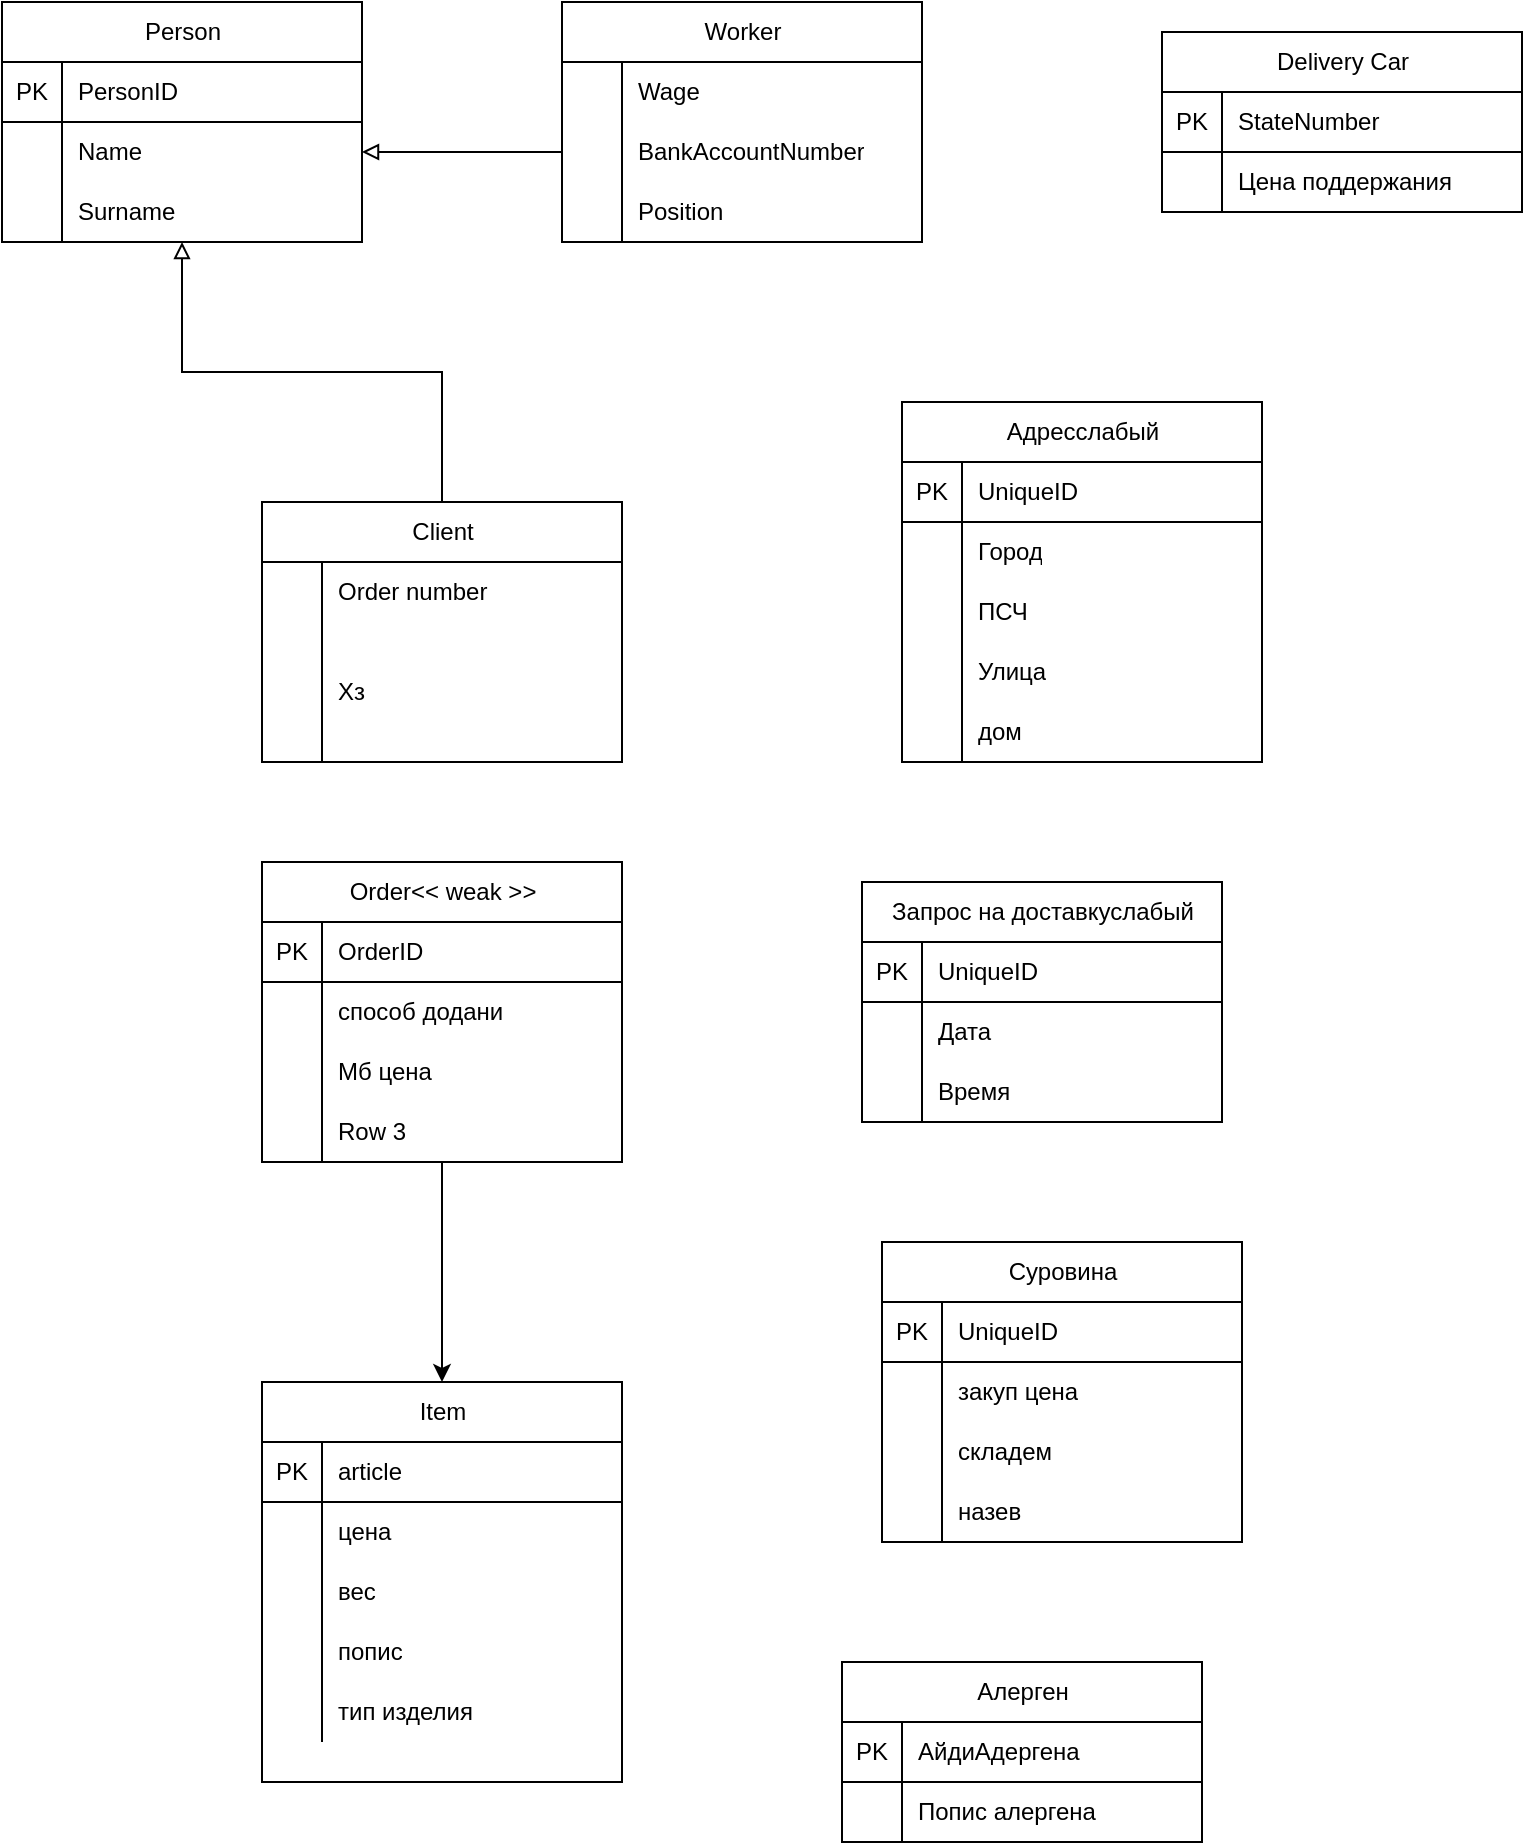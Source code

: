 <mxfile version="23.1.2" type="github">
  <diagram id="R2lEEEUBdFMjLlhIrx00" name="Page-1">
    <mxGraphModel dx="734" dy="492" grid="1" gridSize="10" guides="1" tooltips="1" connect="1" arrows="1" fold="1" page="1" pageScale="1" pageWidth="850" pageHeight="1100" math="0" shadow="0" extFonts="Permanent Marker^https://fonts.googleapis.com/css?family=Permanent+Marker">
      <root>
        <mxCell id="0" />
        <mxCell id="1" parent="0" />
        <mxCell id="u9nLGYw4ALu_gno1ljMI-2" value="" style="edgeStyle=orthogonalEdgeStyle;rounded=0;orthogonalLoop=1;jettySize=auto;html=1;entryX=0.5;entryY=0;entryDx=0;entryDy=0;startArrow=block;startFill=0;endArrow=none;endFill=0;" edge="1" parent="1" source="Jv_r5FTLM4mM6bxjXtqJ-1" target="Jv_r5FTLM4mM6bxjXtqJ-46">
          <mxGeometry relative="1" as="geometry">
            <mxPoint x="110" y="370" as="targetPoint" />
          </mxGeometry>
        </mxCell>
        <mxCell id="Jv_r5FTLM4mM6bxjXtqJ-1" value="Person" style="shape=table;startSize=30;container=1;collapsible=1;childLayout=tableLayout;fixedRows=1;rowLines=0;align=center;resizeLast=1;html=1;" parent="1" vertex="1">
          <mxGeometry x="80" y="150" width="180" height="120" as="geometry">
            <mxRectangle x="80" y="150" width="80" height="30" as="alternateBounds" />
          </mxGeometry>
        </mxCell>
        <mxCell id="Jv_r5FTLM4mM6bxjXtqJ-2" value="" style="shape=tableRow;horizontal=0;startSize=0;swimlaneHead=0;swimlaneBody=0;fillColor=none;collapsible=0;dropTarget=0;points=[[0,0.5],[1,0.5]];portConstraint=eastwest;top=0;left=0;right=0;bottom=1;" parent="Jv_r5FTLM4mM6bxjXtqJ-1" vertex="1">
          <mxGeometry y="30" width="180" height="30" as="geometry" />
        </mxCell>
        <mxCell id="Jv_r5FTLM4mM6bxjXtqJ-3" value="PK" style="shape=partialRectangle;connectable=0;fillColor=none;top=0;left=0;bottom=0;right=0;overflow=hidden;whiteSpace=wrap;html=1;" parent="Jv_r5FTLM4mM6bxjXtqJ-2" vertex="1">
          <mxGeometry width="30" height="30" as="geometry">
            <mxRectangle width="30" height="30" as="alternateBounds" />
          </mxGeometry>
        </mxCell>
        <mxCell id="Jv_r5FTLM4mM6bxjXtqJ-4" value="PersonID" style="shape=partialRectangle;connectable=0;fillColor=none;top=0;left=0;bottom=0;right=0;align=left;spacingLeft=6;overflow=hidden;whiteSpace=wrap;html=1;" parent="Jv_r5FTLM4mM6bxjXtqJ-2" vertex="1">
          <mxGeometry x="30" width="150" height="30" as="geometry">
            <mxRectangle width="150" height="30" as="alternateBounds" />
          </mxGeometry>
        </mxCell>
        <mxCell id="Jv_r5FTLM4mM6bxjXtqJ-5" value="" style="shape=tableRow;horizontal=0;startSize=0;swimlaneHead=0;swimlaneBody=0;fillColor=none;collapsible=0;dropTarget=0;points=[[0,0.5],[1,0.5]];portConstraint=eastwest;top=0;left=0;right=0;bottom=0;" parent="Jv_r5FTLM4mM6bxjXtqJ-1" vertex="1">
          <mxGeometry y="60" width="180" height="30" as="geometry" />
        </mxCell>
        <mxCell id="Jv_r5FTLM4mM6bxjXtqJ-6" value="" style="shape=partialRectangle;connectable=0;fillColor=none;top=0;left=0;bottom=0;right=0;editable=1;overflow=hidden;whiteSpace=wrap;html=1;" parent="Jv_r5FTLM4mM6bxjXtqJ-5" vertex="1">
          <mxGeometry width="30" height="30" as="geometry">
            <mxRectangle width="30" height="30" as="alternateBounds" />
          </mxGeometry>
        </mxCell>
        <mxCell id="Jv_r5FTLM4mM6bxjXtqJ-7" value="Name" style="shape=partialRectangle;connectable=0;fillColor=none;top=0;left=0;bottom=0;right=0;align=left;spacingLeft=6;overflow=hidden;whiteSpace=wrap;html=1;" parent="Jv_r5FTLM4mM6bxjXtqJ-5" vertex="1">
          <mxGeometry x="30" width="150" height="30" as="geometry">
            <mxRectangle width="150" height="30" as="alternateBounds" />
          </mxGeometry>
        </mxCell>
        <mxCell id="Jv_r5FTLM4mM6bxjXtqJ-8" value="" style="shape=tableRow;horizontal=0;startSize=0;swimlaneHead=0;swimlaneBody=0;fillColor=none;collapsible=0;dropTarget=0;points=[[0,0.5],[1,0.5]];portConstraint=eastwest;top=0;left=0;right=0;bottom=0;" parent="Jv_r5FTLM4mM6bxjXtqJ-1" vertex="1">
          <mxGeometry y="90" width="180" height="30" as="geometry" />
        </mxCell>
        <mxCell id="Jv_r5FTLM4mM6bxjXtqJ-9" value="" style="shape=partialRectangle;connectable=0;fillColor=none;top=0;left=0;bottom=0;right=0;editable=1;overflow=hidden;whiteSpace=wrap;html=1;" parent="Jv_r5FTLM4mM6bxjXtqJ-8" vertex="1">
          <mxGeometry width="30" height="30" as="geometry">
            <mxRectangle width="30" height="30" as="alternateBounds" />
          </mxGeometry>
        </mxCell>
        <mxCell id="Jv_r5FTLM4mM6bxjXtqJ-10" value="Surname" style="shape=partialRectangle;connectable=0;fillColor=none;top=0;left=0;bottom=0;right=0;align=left;spacingLeft=6;overflow=hidden;whiteSpace=wrap;html=1;" parent="Jv_r5FTLM4mM6bxjXtqJ-8" vertex="1">
          <mxGeometry x="30" width="150" height="30" as="geometry">
            <mxRectangle width="150" height="30" as="alternateBounds" />
          </mxGeometry>
        </mxCell>
        <mxCell id="Jv_r5FTLM4mM6bxjXtqJ-46" value="Client" style="shape=table;startSize=30;container=1;collapsible=1;childLayout=tableLayout;fixedRows=1;rowLines=0;align=center;resizeLast=1;html=1;" parent="1" vertex="1">
          <mxGeometry x="210" y="400" width="180" height="130" as="geometry" />
        </mxCell>
        <mxCell id="Jv_r5FTLM4mM6bxjXtqJ-47" value="" style="shape=tableRow;horizontal=0;startSize=0;swimlaneHead=0;swimlaneBody=0;fillColor=none;collapsible=0;dropTarget=0;points=[[0,0.5],[1,0.5]];portConstraint=eastwest;top=0;left=0;right=0;bottom=0;" parent="Jv_r5FTLM4mM6bxjXtqJ-46" vertex="1">
          <mxGeometry y="30" width="180" height="30" as="geometry" />
        </mxCell>
        <mxCell id="Jv_r5FTLM4mM6bxjXtqJ-48" value="" style="shape=partialRectangle;connectable=0;fillColor=none;top=0;left=0;bottom=0;right=0;editable=1;overflow=hidden;whiteSpace=wrap;html=1;" parent="Jv_r5FTLM4mM6bxjXtqJ-47" vertex="1">
          <mxGeometry width="30" height="30" as="geometry">
            <mxRectangle width="30" height="30" as="alternateBounds" />
          </mxGeometry>
        </mxCell>
        <mxCell id="Jv_r5FTLM4mM6bxjXtqJ-49" value="Order number" style="shape=partialRectangle;connectable=0;fillColor=none;top=0;left=0;bottom=0;right=0;align=left;spacingLeft=6;overflow=hidden;whiteSpace=wrap;html=1;" parent="Jv_r5FTLM4mM6bxjXtqJ-47" vertex="1">
          <mxGeometry x="30" width="150" height="30" as="geometry">
            <mxRectangle width="150" height="30" as="alternateBounds" />
          </mxGeometry>
        </mxCell>
        <mxCell id="Jv_r5FTLM4mM6bxjXtqJ-50" value="" style="shape=tableRow;horizontal=0;startSize=0;swimlaneHead=0;swimlaneBody=0;fillColor=none;collapsible=0;dropTarget=0;points=[[0,0.5],[1,0.5]];portConstraint=eastwest;top=0;left=0;right=0;bottom=0;" parent="Jv_r5FTLM4mM6bxjXtqJ-46" vertex="1">
          <mxGeometry y="60" width="180" height="70" as="geometry" />
        </mxCell>
        <mxCell id="Jv_r5FTLM4mM6bxjXtqJ-51" value="" style="shape=partialRectangle;connectable=0;fillColor=none;top=0;left=0;bottom=0;right=0;editable=1;overflow=hidden;whiteSpace=wrap;html=1;" parent="Jv_r5FTLM4mM6bxjXtqJ-50" vertex="1">
          <mxGeometry width="30" height="70" as="geometry">
            <mxRectangle width="30" height="70" as="alternateBounds" />
          </mxGeometry>
        </mxCell>
        <mxCell id="Jv_r5FTLM4mM6bxjXtqJ-52" value="Хз" style="shape=partialRectangle;connectable=0;fillColor=none;top=0;left=0;bottom=0;right=0;align=left;spacingLeft=6;overflow=hidden;whiteSpace=wrap;html=1;" parent="Jv_r5FTLM4mM6bxjXtqJ-50" vertex="1">
          <mxGeometry x="30" width="150" height="70" as="geometry">
            <mxRectangle width="150" height="70" as="alternateBounds" />
          </mxGeometry>
        </mxCell>
        <mxCell id="Jv_r5FTLM4mM6bxjXtqJ-53" value="" style="shape=tableRow;horizontal=0;startSize=0;swimlaneHead=0;swimlaneBody=0;fillColor=none;collapsible=0;dropTarget=0;points=[[0,0.5],[1,0.5]];portConstraint=eastwest;top=0;left=0;right=0;bottom=0;" parent="1" vertex="1">
          <mxGeometry x="390" y="360" width="180" height="30" as="geometry" />
        </mxCell>
        <mxCell id="Jv_r5FTLM4mM6bxjXtqJ-54" value="" style="shape=partialRectangle;connectable=0;fillColor=none;top=0;left=0;bottom=0;right=0;editable=1;overflow=hidden;whiteSpace=wrap;html=1;" parent="Jv_r5FTLM4mM6bxjXtqJ-53" vertex="1">
          <mxGeometry width="30" height="30" as="geometry">
            <mxRectangle width="30" height="30" as="alternateBounds" />
          </mxGeometry>
        </mxCell>
        <mxCell id="Jv_r5FTLM4mM6bxjXtqJ-56" value="Worker" style="shape=table;startSize=30;container=1;collapsible=1;childLayout=tableLayout;fixedRows=1;rowLines=0;align=center;resizeLast=1;html=1;" parent="1" vertex="1">
          <mxGeometry x="360" y="150" width="180" height="120" as="geometry" />
        </mxCell>
        <mxCell id="Jv_r5FTLM4mM6bxjXtqJ-60" value="" style="shape=tableRow;horizontal=0;startSize=0;swimlaneHead=0;swimlaneBody=0;fillColor=none;collapsible=0;dropTarget=0;points=[[0,0.5],[1,0.5]];portConstraint=eastwest;top=0;left=0;right=0;bottom=0;" parent="Jv_r5FTLM4mM6bxjXtqJ-56" vertex="1">
          <mxGeometry y="30" width="180" height="30" as="geometry" />
        </mxCell>
        <mxCell id="Jv_r5FTLM4mM6bxjXtqJ-61" value="" style="shape=partialRectangle;connectable=0;fillColor=none;top=0;left=0;bottom=0;right=0;editable=1;overflow=hidden;whiteSpace=wrap;html=1;" parent="Jv_r5FTLM4mM6bxjXtqJ-60" vertex="1">
          <mxGeometry width="30" height="30" as="geometry">
            <mxRectangle width="30" height="30" as="alternateBounds" />
          </mxGeometry>
        </mxCell>
        <mxCell id="Jv_r5FTLM4mM6bxjXtqJ-62" value="Wage" style="shape=partialRectangle;connectable=0;fillColor=none;top=0;left=0;bottom=0;right=0;align=left;spacingLeft=6;overflow=hidden;whiteSpace=wrap;html=1;" parent="Jv_r5FTLM4mM6bxjXtqJ-60" vertex="1">
          <mxGeometry x="30" width="150" height="30" as="geometry">
            <mxRectangle width="150" height="30" as="alternateBounds" />
          </mxGeometry>
        </mxCell>
        <mxCell id="Jv_r5FTLM4mM6bxjXtqJ-63" value="" style="shape=tableRow;horizontal=0;startSize=0;swimlaneHead=0;swimlaneBody=0;fillColor=none;collapsible=0;dropTarget=0;points=[[0,0.5],[1,0.5]];portConstraint=eastwest;top=0;left=0;right=0;bottom=0;" parent="Jv_r5FTLM4mM6bxjXtqJ-56" vertex="1">
          <mxGeometry y="60" width="180" height="30" as="geometry" />
        </mxCell>
        <mxCell id="Jv_r5FTLM4mM6bxjXtqJ-64" value="" style="shape=partialRectangle;connectable=0;fillColor=none;top=0;left=0;bottom=0;right=0;editable=1;overflow=hidden;whiteSpace=wrap;html=1;" parent="Jv_r5FTLM4mM6bxjXtqJ-63" vertex="1">
          <mxGeometry width="30" height="30" as="geometry">
            <mxRectangle width="30" height="30" as="alternateBounds" />
          </mxGeometry>
        </mxCell>
        <mxCell id="Jv_r5FTLM4mM6bxjXtqJ-65" value="BankAccountNumber" style="shape=partialRectangle;connectable=0;fillColor=none;top=0;left=0;bottom=0;right=0;align=left;spacingLeft=6;overflow=hidden;whiteSpace=wrap;html=1;" parent="Jv_r5FTLM4mM6bxjXtqJ-63" vertex="1">
          <mxGeometry x="30" width="150" height="30" as="geometry">
            <mxRectangle width="150" height="30" as="alternateBounds" />
          </mxGeometry>
        </mxCell>
        <mxCell id="Jv_r5FTLM4mM6bxjXtqJ-66" value="" style="shape=tableRow;horizontal=0;startSize=0;swimlaneHead=0;swimlaneBody=0;fillColor=none;collapsible=0;dropTarget=0;points=[[0,0.5],[1,0.5]];portConstraint=eastwest;top=0;left=0;right=0;bottom=0;" parent="Jv_r5FTLM4mM6bxjXtqJ-56" vertex="1">
          <mxGeometry y="90" width="180" height="30" as="geometry" />
        </mxCell>
        <mxCell id="Jv_r5FTLM4mM6bxjXtqJ-67" value="" style="shape=partialRectangle;connectable=0;fillColor=none;top=0;left=0;bottom=0;right=0;editable=1;overflow=hidden;whiteSpace=wrap;html=1;" parent="Jv_r5FTLM4mM6bxjXtqJ-66" vertex="1">
          <mxGeometry width="30" height="30" as="geometry">
            <mxRectangle width="30" height="30" as="alternateBounds" />
          </mxGeometry>
        </mxCell>
        <mxCell id="Jv_r5FTLM4mM6bxjXtqJ-68" value="Position" style="shape=partialRectangle;connectable=0;fillColor=none;top=0;left=0;bottom=0;right=0;align=left;spacingLeft=6;overflow=hidden;whiteSpace=wrap;html=1;" parent="Jv_r5FTLM4mM6bxjXtqJ-66" vertex="1">
          <mxGeometry x="30" width="150" height="30" as="geometry">
            <mxRectangle width="150" height="30" as="alternateBounds" />
          </mxGeometry>
        </mxCell>
        <mxCell id="Jv_r5FTLM4mM6bxjXtqJ-69" value="Delivery Car" style="shape=table;startSize=30;container=1;collapsible=1;childLayout=tableLayout;fixedRows=1;rowLines=0;align=center;resizeLast=1;html=1;" parent="1" vertex="1">
          <mxGeometry x="660" y="165" width="180" height="90" as="geometry" />
        </mxCell>
        <mxCell id="Jv_r5FTLM4mM6bxjXtqJ-70" value="" style="shape=tableRow;horizontal=0;startSize=0;swimlaneHead=0;swimlaneBody=0;fillColor=none;collapsible=0;dropTarget=0;points=[[0,0.5],[1,0.5]];portConstraint=eastwest;top=0;left=0;right=0;bottom=1;" parent="Jv_r5FTLM4mM6bxjXtqJ-69" vertex="1">
          <mxGeometry y="30" width="180" height="30" as="geometry" />
        </mxCell>
        <mxCell id="Jv_r5FTLM4mM6bxjXtqJ-71" value="PK" style="shape=partialRectangle;connectable=0;fillColor=none;top=0;left=0;bottom=0;right=0;overflow=hidden;whiteSpace=wrap;html=1;" parent="Jv_r5FTLM4mM6bxjXtqJ-70" vertex="1">
          <mxGeometry width="30" height="30" as="geometry">
            <mxRectangle width="30" height="30" as="alternateBounds" />
          </mxGeometry>
        </mxCell>
        <mxCell id="Jv_r5FTLM4mM6bxjXtqJ-72" value="StateNumber" style="shape=partialRectangle;connectable=0;fillColor=none;top=0;left=0;bottom=0;right=0;align=left;spacingLeft=6;overflow=hidden;whiteSpace=wrap;html=1;" parent="Jv_r5FTLM4mM6bxjXtqJ-70" vertex="1">
          <mxGeometry x="30" width="150" height="30" as="geometry">
            <mxRectangle width="150" height="30" as="alternateBounds" />
          </mxGeometry>
        </mxCell>
        <mxCell id="Jv_r5FTLM4mM6bxjXtqJ-73" value="" style="shape=tableRow;horizontal=0;startSize=0;swimlaneHead=0;swimlaneBody=0;fillColor=none;collapsible=0;dropTarget=0;points=[[0,0.5],[1,0.5]];portConstraint=eastwest;top=0;left=0;right=0;bottom=0;" parent="Jv_r5FTLM4mM6bxjXtqJ-69" vertex="1">
          <mxGeometry y="60" width="180" height="30" as="geometry" />
        </mxCell>
        <mxCell id="Jv_r5FTLM4mM6bxjXtqJ-74" value="" style="shape=partialRectangle;connectable=0;fillColor=none;top=0;left=0;bottom=0;right=0;editable=1;overflow=hidden;whiteSpace=wrap;html=1;" parent="Jv_r5FTLM4mM6bxjXtqJ-73" vertex="1">
          <mxGeometry width="30" height="30" as="geometry">
            <mxRectangle width="30" height="30" as="alternateBounds" />
          </mxGeometry>
        </mxCell>
        <mxCell id="Jv_r5FTLM4mM6bxjXtqJ-75" value="Цена поддержания" style="shape=partialRectangle;connectable=0;fillColor=none;top=0;left=0;bottom=0;right=0;align=left;spacingLeft=6;overflow=hidden;whiteSpace=wrap;html=1;" parent="Jv_r5FTLM4mM6bxjXtqJ-73" vertex="1">
          <mxGeometry x="30" width="150" height="30" as="geometry">
            <mxRectangle width="150" height="30" as="alternateBounds" />
          </mxGeometry>
        </mxCell>
        <mxCell id="u9nLGYw4ALu_gno1ljMI-7" style="edgeStyle=orthogonalEdgeStyle;rounded=0;orthogonalLoop=1;jettySize=auto;html=1;entryX=0.5;entryY=0;entryDx=0;entryDy=0;" edge="1" parent="1" source="Jv_r5FTLM4mM6bxjXtqJ-89" target="Jv_r5FTLM4mM6bxjXtqJ-102">
          <mxGeometry relative="1" as="geometry" />
        </mxCell>
        <mxCell id="Jv_r5FTLM4mM6bxjXtqJ-89" value="Order&lt;&lt; weak &gt;&gt;" style="shape=table;startSize=30;container=1;collapsible=1;childLayout=tableLayout;fixedRows=1;rowLines=0;align=center;resizeLast=1;html=1;" parent="1" vertex="1">
          <mxGeometry x="210" y="580" width="180" height="150" as="geometry" />
        </mxCell>
        <mxCell id="Jv_r5FTLM4mM6bxjXtqJ-90" value="" style="shape=tableRow;horizontal=0;startSize=0;swimlaneHead=0;swimlaneBody=0;fillColor=none;collapsible=0;dropTarget=0;points=[[0,0.5],[1,0.5]];portConstraint=eastwest;top=0;left=0;right=0;bottom=1;" parent="Jv_r5FTLM4mM6bxjXtqJ-89" vertex="1">
          <mxGeometry y="30" width="180" height="30" as="geometry" />
        </mxCell>
        <mxCell id="Jv_r5FTLM4mM6bxjXtqJ-91" value="PK" style="shape=partialRectangle;connectable=0;fillColor=none;top=0;left=0;bottom=0;right=0;overflow=hidden;whiteSpace=wrap;html=1;" parent="Jv_r5FTLM4mM6bxjXtqJ-90" vertex="1">
          <mxGeometry width="30" height="30" as="geometry">
            <mxRectangle width="30" height="30" as="alternateBounds" />
          </mxGeometry>
        </mxCell>
        <mxCell id="Jv_r5FTLM4mM6bxjXtqJ-92" value="OrderID" style="shape=partialRectangle;connectable=0;fillColor=none;top=0;left=0;bottom=0;right=0;align=left;spacingLeft=6;overflow=hidden;whiteSpace=wrap;html=1;" parent="Jv_r5FTLM4mM6bxjXtqJ-90" vertex="1">
          <mxGeometry x="30" width="150" height="30" as="geometry">
            <mxRectangle width="150" height="30" as="alternateBounds" />
          </mxGeometry>
        </mxCell>
        <mxCell id="Jv_r5FTLM4mM6bxjXtqJ-93" value="" style="shape=tableRow;horizontal=0;startSize=0;swimlaneHead=0;swimlaneBody=0;fillColor=none;collapsible=0;dropTarget=0;points=[[0,0.5],[1,0.5]];portConstraint=eastwest;top=0;left=0;right=0;bottom=0;" parent="Jv_r5FTLM4mM6bxjXtqJ-89" vertex="1">
          <mxGeometry y="60" width="180" height="30" as="geometry" />
        </mxCell>
        <mxCell id="Jv_r5FTLM4mM6bxjXtqJ-94" value="" style="shape=partialRectangle;connectable=0;fillColor=none;top=0;left=0;bottom=0;right=0;editable=1;overflow=hidden;whiteSpace=wrap;html=1;" parent="Jv_r5FTLM4mM6bxjXtqJ-93" vertex="1">
          <mxGeometry width="30" height="30" as="geometry">
            <mxRectangle width="30" height="30" as="alternateBounds" />
          </mxGeometry>
        </mxCell>
        <mxCell id="Jv_r5FTLM4mM6bxjXtqJ-95" value="способ додани" style="shape=partialRectangle;connectable=0;fillColor=none;top=0;left=0;bottom=0;right=0;align=left;spacingLeft=6;overflow=hidden;whiteSpace=wrap;html=1;" parent="Jv_r5FTLM4mM6bxjXtqJ-93" vertex="1">
          <mxGeometry x="30" width="150" height="30" as="geometry">
            <mxRectangle width="150" height="30" as="alternateBounds" />
          </mxGeometry>
        </mxCell>
        <mxCell id="Jv_r5FTLM4mM6bxjXtqJ-96" value="" style="shape=tableRow;horizontal=0;startSize=0;swimlaneHead=0;swimlaneBody=0;fillColor=none;collapsible=0;dropTarget=0;points=[[0,0.5],[1,0.5]];portConstraint=eastwest;top=0;left=0;right=0;bottom=0;" parent="Jv_r5FTLM4mM6bxjXtqJ-89" vertex="1">
          <mxGeometry y="90" width="180" height="30" as="geometry" />
        </mxCell>
        <mxCell id="Jv_r5FTLM4mM6bxjXtqJ-97" value="" style="shape=partialRectangle;connectable=0;fillColor=none;top=0;left=0;bottom=0;right=0;editable=1;overflow=hidden;whiteSpace=wrap;html=1;" parent="Jv_r5FTLM4mM6bxjXtqJ-96" vertex="1">
          <mxGeometry width="30" height="30" as="geometry">
            <mxRectangle width="30" height="30" as="alternateBounds" />
          </mxGeometry>
        </mxCell>
        <mxCell id="Jv_r5FTLM4mM6bxjXtqJ-98" value="Мб цена" style="shape=partialRectangle;connectable=0;fillColor=none;top=0;left=0;bottom=0;right=0;align=left;spacingLeft=6;overflow=hidden;whiteSpace=wrap;html=1;" parent="Jv_r5FTLM4mM6bxjXtqJ-96" vertex="1">
          <mxGeometry x="30" width="150" height="30" as="geometry">
            <mxRectangle width="150" height="30" as="alternateBounds" />
          </mxGeometry>
        </mxCell>
        <mxCell id="Jv_r5FTLM4mM6bxjXtqJ-99" value="" style="shape=tableRow;horizontal=0;startSize=0;swimlaneHead=0;swimlaneBody=0;fillColor=none;collapsible=0;dropTarget=0;points=[[0,0.5],[1,0.5]];portConstraint=eastwest;top=0;left=0;right=0;bottom=0;" parent="Jv_r5FTLM4mM6bxjXtqJ-89" vertex="1">
          <mxGeometry y="120" width="180" height="30" as="geometry" />
        </mxCell>
        <mxCell id="Jv_r5FTLM4mM6bxjXtqJ-100" value="" style="shape=partialRectangle;connectable=0;fillColor=none;top=0;left=0;bottom=0;right=0;editable=1;overflow=hidden;whiteSpace=wrap;html=1;" parent="Jv_r5FTLM4mM6bxjXtqJ-99" vertex="1">
          <mxGeometry width="30" height="30" as="geometry">
            <mxRectangle width="30" height="30" as="alternateBounds" />
          </mxGeometry>
        </mxCell>
        <mxCell id="Jv_r5FTLM4mM6bxjXtqJ-101" value="Row 3" style="shape=partialRectangle;connectable=0;fillColor=none;top=0;left=0;bottom=0;right=0;align=left;spacingLeft=6;overflow=hidden;whiteSpace=wrap;html=1;" parent="Jv_r5FTLM4mM6bxjXtqJ-99" vertex="1">
          <mxGeometry x="30" width="150" height="30" as="geometry">
            <mxRectangle width="150" height="30" as="alternateBounds" />
          </mxGeometry>
        </mxCell>
        <mxCell id="Jv_r5FTLM4mM6bxjXtqJ-102" value="Item" style="shape=table;startSize=30;container=1;collapsible=1;childLayout=tableLayout;fixedRows=1;rowLines=0;align=center;resizeLast=1;html=1;" parent="1" vertex="1">
          <mxGeometry x="210" y="840" width="180" height="200" as="geometry" />
        </mxCell>
        <mxCell id="Jv_r5FTLM4mM6bxjXtqJ-103" value="" style="shape=tableRow;horizontal=0;startSize=0;swimlaneHead=0;swimlaneBody=0;fillColor=none;collapsible=0;dropTarget=0;points=[[0,0.5],[1,0.5]];portConstraint=eastwest;top=0;left=0;right=0;bottom=1;" parent="Jv_r5FTLM4mM6bxjXtqJ-102" vertex="1">
          <mxGeometry y="30" width="180" height="30" as="geometry" />
        </mxCell>
        <mxCell id="Jv_r5FTLM4mM6bxjXtqJ-104" value="PK" style="shape=partialRectangle;connectable=0;fillColor=none;top=0;left=0;bottom=0;right=0;overflow=hidden;whiteSpace=wrap;html=1;" parent="Jv_r5FTLM4mM6bxjXtqJ-103" vertex="1">
          <mxGeometry width="30" height="30" as="geometry">
            <mxRectangle width="30" height="30" as="alternateBounds" />
          </mxGeometry>
        </mxCell>
        <mxCell id="Jv_r5FTLM4mM6bxjXtqJ-105" value="article" style="shape=partialRectangle;connectable=0;fillColor=none;top=0;left=0;bottom=0;right=0;align=left;spacingLeft=6;overflow=hidden;whiteSpace=wrap;html=1;" parent="Jv_r5FTLM4mM6bxjXtqJ-103" vertex="1">
          <mxGeometry x="30" width="150" height="30" as="geometry">
            <mxRectangle width="150" height="30" as="alternateBounds" />
          </mxGeometry>
        </mxCell>
        <mxCell id="Jv_r5FTLM4mM6bxjXtqJ-106" value="" style="shape=tableRow;horizontal=0;startSize=0;swimlaneHead=0;swimlaneBody=0;fillColor=none;collapsible=0;dropTarget=0;points=[[0,0.5],[1,0.5]];portConstraint=eastwest;top=0;left=0;right=0;bottom=0;" parent="Jv_r5FTLM4mM6bxjXtqJ-102" vertex="1">
          <mxGeometry y="60" width="180" height="30" as="geometry" />
        </mxCell>
        <mxCell id="Jv_r5FTLM4mM6bxjXtqJ-107" value="" style="shape=partialRectangle;connectable=0;fillColor=none;top=0;left=0;bottom=0;right=0;editable=1;overflow=hidden;whiteSpace=wrap;html=1;" parent="Jv_r5FTLM4mM6bxjXtqJ-106" vertex="1">
          <mxGeometry width="30" height="30" as="geometry">
            <mxRectangle width="30" height="30" as="alternateBounds" />
          </mxGeometry>
        </mxCell>
        <mxCell id="Jv_r5FTLM4mM6bxjXtqJ-108" value="цена" style="shape=partialRectangle;connectable=0;fillColor=none;top=0;left=0;bottom=0;right=0;align=left;spacingLeft=6;overflow=hidden;whiteSpace=wrap;html=1;" parent="Jv_r5FTLM4mM6bxjXtqJ-106" vertex="1">
          <mxGeometry x="30" width="150" height="30" as="geometry">
            <mxRectangle width="150" height="30" as="alternateBounds" />
          </mxGeometry>
        </mxCell>
        <mxCell id="Jv_r5FTLM4mM6bxjXtqJ-109" value="" style="shape=tableRow;horizontal=0;startSize=0;swimlaneHead=0;swimlaneBody=0;fillColor=none;collapsible=0;dropTarget=0;points=[[0,0.5],[1,0.5]];portConstraint=eastwest;top=0;left=0;right=0;bottom=0;" parent="Jv_r5FTLM4mM6bxjXtqJ-102" vertex="1">
          <mxGeometry y="90" width="180" height="30" as="geometry" />
        </mxCell>
        <mxCell id="Jv_r5FTLM4mM6bxjXtqJ-110" value="" style="shape=partialRectangle;connectable=0;fillColor=none;top=0;left=0;bottom=0;right=0;editable=1;overflow=hidden;whiteSpace=wrap;html=1;" parent="Jv_r5FTLM4mM6bxjXtqJ-109" vertex="1">
          <mxGeometry width="30" height="30" as="geometry">
            <mxRectangle width="30" height="30" as="alternateBounds" />
          </mxGeometry>
        </mxCell>
        <mxCell id="Jv_r5FTLM4mM6bxjXtqJ-111" value="вес" style="shape=partialRectangle;connectable=0;fillColor=none;top=0;left=0;bottom=0;right=0;align=left;spacingLeft=6;overflow=hidden;whiteSpace=wrap;html=1;" parent="Jv_r5FTLM4mM6bxjXtqJ-109" vertex="1">
          <mxGeometry x="30" width="150" height="30" as="geometry">
            <mxRectangle width="150" height="30" as="alternateBounds" />
          </mxGeometry>
        </mxCell>
        <mxCell id="Jv_r5FTLM4mM6bxjXtqJ-128" style="shape=tableRow;horizontal=0;startSize=0;swimlaneHead=0;swimlaneBody=0;fillColor=none;collapsible=0;dropTarget=0;points=[[0,0.5],[1,0.5]];portConstraint=eastwest;top=0;left=0;right=0;bottom=0;" parent="Jv_r5FTLM4mM6bxjXtqJ-102" vertex="1">
          <mxGeometry y="120" width="180" height="30" as="geometry" />
        </mxCell>
        <mxCell id="Jv_r5FTLM4mM6bxjXtqJ-129" value="" style="shape=partialRectangle;connectable=0;fillColor=none;top=0;left=0;bottom=0;right=0;editable=1;overflow=hidden;whiteSpace=wrap;html=1;" parent="Jv_r5FTLM4mM6bxjXtqJ-128" vertex="1">
          <mxGeometry width="30" height="30" as="geometry">
            <mxRectangle width="30" height="30" as="alternateBounds" />
          </mxGeometry>
        </mxCell>
        <mxCell id="Jv_r5FTLM4mM6bxjXtqJ-130" value="попис" style="shape=partialRectangle;connectable=0;fillColor=none;top=0;left=0;bottom=0;right=0;align=left;spacingLeft=6;overflow=hidden;whiteSpace=wrap;html=1;" parent="Jv_r5FTLM4mM6bxjXtqJ-128" vertex="1">
          <mxGeometry x="30" width="150" height="30" as="geometry">
            <mxRectangle width="150" height="30" as="alternateBounds" />
          </mxGeometry>
        </mxCell>
        <mxCell id="Jv_r5FTLM4mM6bxjXtqJ-131" style="shape=tableRow;horizontal=0;startSize=0;swimlaneHead=0;swimlaneBody=0;fillColor=none;collapsible=0;dropTarget=0;points=[[0,0.5],[1,0.5]];portConstraint=eastwest;top=0;left=0;right=0;bottom=0;" parent="Jv_r5FTLM4mM6bxjXtqJ-102" vertex="1">
          <mxGeometry y="150" width="180" height="30" as="geometry" />
        </mxCell>
        <mxCell id="Jv_r5FTLM4mM6bxjXtqJ-132" value="" style="shape=partialRectangle;connectable=0;fillColor=none;top=0;left=0;bottom=0;right=0;editable=1;overflow=hidden;whiteSpace=wrap;html=1;" parent="Jv_r5FTLM4mM6bxjXtqJ-131" vertex="1">
          <mxGeometry width="30" height="30" as="geometry">
            <mxRectangle width="30" height="30" as="alternateBounds" />
          </mxGeometry>
        </mxCell>
        <mxCell id="Jv_r5FTLM4mM6bxjXtqJ-133" value="тип изделия" style="shape=partialRectangle;connectable=0;fillColor=none;top=0;left=0;bottom=0;right=0;align=left;spacingLeft=6;overflow=hidden;whiteSpace=wrap;html=1;" parent="Jv_r5FTLM4mM6bxjXtqJ-131" vertex="1">
          <mxGeometry x="30" width="150" height="30" as="geometry">
            <mxRectangle width="150" height="30" as="alternateBounds" />
          </mxGeometry>
        </mxCell>
        <mxCell id="Jv_r5FTLM4mM6bxjXtqJ-115" value="Алерген" style="shape=table;startSize=30;container=1;collapsible=1;childLayout=tableLayout;fixedRows=1;rowLines=0;align=center;resizeLast=1;html=1;" parent="1" vertex="1">
          <mxGeometry x="500" y="980" width="180" height="90" as="geometry" />
        </mxCell>
        <mxCell id="Jv_r5FTLM4mM6bxjXtqJ-116" value="" style="shape=tableRow;horizontal=0;startSize=0;swimlaneHead=0;swimlaneBody=0;fillColor=none;collapsible=0;dropTarget=0;points=[[0,0.5],[1,0.5]];portConstraint=eastwest;top=0;left=0;right=0;bottom=1;" parent="Jv_r5FTLM4mM6bxjXtqJ-115" vertex="1">
          <mxGeometry y="30" width="180" height="30" as="geometry" />
        </mxCell>
        <mxCell id="Jv_r5FTLM4mM6bxjXtqJ-117" value="PK" style="shape=partialRectangle;connectable=0;fillColor=none;top=0;left=0;bottom=0;right=0;overflow=hidden;whiteSpace=wrap;html=1;" parent="Jv_r5FTLM4mM6bxjXtqJ-116" vertex="1">
          <mxGeometry width="30" height="30" as="geometry">
            <mxRectangle width="30" height="30" as="alternateBounds" />
          </mxGeometry>
        </mxCell>
        <mxCell id="Jv_r5FTLM4mM6bxjXtqJ-118" value="АйдиАдергена" style="shape=partialRectangle;connectable=0;fillColor=none;top=0;left=0;bottom=0;right=0;align=left;spacingLeft=6;overflow=hidden;whiteSpace=wrap;html=1;" parent="Jv_r5FTLM4mM6bxjXtqJ-116" vertex="1">
          <mxGeometry x="30" width="150" height="30" as="geometry">
            <mxRectangle width="150" height="30" as="alternateBounds" />
          </mxGeometry>
        </mxCell>
        <mxCell id="Jv_r5FTLM4mM6bxjXtqJ-119" value="" style="shape=tableRow;horizontal=0;startSize=0;swimlaneHead=0;swimlaneBody=0;fillColor=none;collapsible=0;dropTarget=0;points=[[0,0.5],[1,0.5]];portConstraint=eastwest;top=0;left=0;right=0;bottom=0;" parent="Jv_r5FTLM4mM6bxjXtqJ-115" vertex="1">
          <mxGeometry y="60" width="180" height="30" as="geometry" />
        </mxCell>
        <mxCell id="Jv_r5FTLM4mM6bxjXtqJ-120" value="" style="shape=partialRectangle;connectable=0;fillColor=none;top=0;left=0;bottom=0;right=0;editable=1;overflow=hidden;whiteSpace=wrap;html=1;" parent="Jv_r5FTLM4mM6bxjXtqJ-119" vertex="1">
          <mxGeometry width="30" height="30" as="geometry">
            <mxRectangle width="30" height="30" as="alternateBounds" />
          </mxGeometry>
        </mxCell>
        <mxCell id="Jv_r5FTLM4mM6bxjXtqJ-121" value="Попис алергена" style="shape=partialRectangle;connectable=0;fillColor=none;top=0;left=0;bottom=0;right=0;align=left;spacingLeft=6;overflow=hidden;whiteSpace=wrap;html=1;" parent="Jv_r5FTLM4mM6bxjXtqJ-119" vertex="1">
          <mxGeometry x="30" width="150" height="30" as="geometry">
            <mxRectangle width="150" height="30" as="alternateBounds" />
          </mxGeometry>
        </mxCell>
        <mxCell id="Jv_r5FTLM4mM6bxjXtqJ-134" value="Суровина" style="shape=table;startSize=30;container=1;collapsible=1;childLayout=tableLayout;fixedRows=1;rowLines=0;align=center;resizeLast=1;html=1;" parent="1" vertex="1">
          <mxGeometry x="520" y="770" width="180" height="150" as="geometry" />
        </mxCell>
        <mxCell id="Jv_r5FTLM4mM6bxjXtqJ-135" value="" style="shape=tableRow;horizontal=0;startSize=0;swimlaneHead=0;swimlaneBody=0;fillColor=none;collapsible=0;dropTarget=0;points=[[0,0.5],[1,0.5]];portConstraint=eastwest;top=0;left=0;right=0;bottom=1;" parent="Jv_r5FTLM4mM6bxjXtqJ-134" vertex="1">
          <mxGeometry y="30" width="180" height="30" as="geometry" />
        </mxCell>
        <mxCell id="Jv_r5FTLM4mM6bxjXtqJ-136" value="PK" style="shape=partialRectangle;connectable=0;fillColor=none;top=0;left=0;bottom=0;right=0;overflow=hidden;whiteSpace=wrap;html=1;" parent="Jv_r5FTLM4mM6bxjXtqJ-135" vertex="1">
          <mxGeometry width="30" height="30" as="geometry">
            <mxRectangle width="30" height="30" as="alternateBounds" />
          </mxGeometry>
        </mxCell>
        <mxCell id="Jv_r5FTLM4mM6bxjXtqJ-137" value="UniqueID" style="shape=partialRectangle;connectable=0;fillColor=none;top=0;left=0;bottom=0;right=0;align=left;spacingLeft=6;overflow=hidden;whiteSpace=wrap;html=1;" parent="Jv_r5FTLM4mM6bxjXtqJ-135" vertex="1">
          <mxGeometry x="30" width="150" height="30" as="geometry">
            <mxRectangle width="150" height="30" as="alternateBounds" />
          </mxGeometry>
        </mxCell>
        <mxCell id="Jv_r5FTLM4mM6bxjXtqJ-138" value="" style="shape=tableRow;horizontal=0;startSize=0;swimlaneHead=0;swimlaneBody=0;fillColor=none;collapsible=0;dropTarget=0;points=[[0,0.5],[1,0.5]];portConstraint=eastwest;top=0;left=0;right=0;bottom=0;" parent="Jv_r5FTLM4mM6bxjXtqJ-134" vertex="1">
          <mxGeometry y="60" width="180" height="30" as="geometry" />
        </mxCell>
        <mxCell id="Jv_r5FTLM4mM6bxjXtqJ-139" value="" style="shape=partialRectangle;connectable=0;fillColor=none;top=0;left=0;bottom=0;right=0;editable=1;overflow=hidden;whiteSpace=wrap;html=1;" parent="Jv_r5FTLM4mM6bxjXtqJ-138" vertex="1">
          <mxGeometry width="30" height="30" as="geometry">
            <mxRectangle width="30" height="30" as="alternateBounds" />
          </mxGeometry>
        </mxCell>
        <mxCell id="Jv_r5FTLM4mM6bxjXtqJ-140" value="закуп цена" style="shape=partialRectangle;connectable=0;fillColor=none;top=0;left=0;bottom=0;right=0;align=left;spacingLeft=6;overflow=hidden;whiteSpace=wrap;html=1;" parent="Jv_r5FTLM4mM6bxjXtqJ-138" vertex="1">
          <mxGeometry x="30" width="150" height="30" as="geometry">
            <mxRectangle width="150" height="30" as="alternateBounds" />
          </mxGeometry>
        </mxCell>
        <mxCell id="Jv_r5FTLM4mM6bxjXtqJ-141" value="" style="shape=tableRow;horizontal=0;startSize=0;swimlaneHead=0;swimlaneBody=0;fillColor=none;collapsible=0;dropTarget=0;points=[[0,0.5],[1,0.5]];portConstraint=eastwest;top=0;left=0;right=0;bottom=0;" parent="Jv_r5FTLM4mM6bxjXtqJ-134" vertex="1">
          <mxGeometry y="90" width="180" height="30" as="geometry" />
        </mxCell>
        <mxCell id="Jv_r5FTLM4mM6bxjXtqJ-142" value="" style="shape=partialRectangle;connectable=0;fillColor=none;top=0;left=0;bottom=0;right=0;editable=1;overflow=hidden;whiteSpace=wrap;html=1;" parent="Jv_r5FTLM4mM6bxjXtqJ-141" vertex="1">
          <mxGeometry width="30" height="30" as="geometry">
            <mxRectangle width="30" height="30" as="alternateBounds" />
          </mxGeometry>
        </mxCell>
        <mxCell id="Jv_r5FTLM4mM6bxjXtqJ-143" value="складем" style="shape=partialRectangle;connectable=0;fillColor=none;top=0;left=0;bottom=0;right=0;align=left;spacingLeft=6;overflow=hidden;whiteSpace=wrap;html=1;" parent="Jv_r5FTLM4mM6bxjXtqJ-141" vertex="1">
          <mxGeometry x="30" width="150" height="30" as="geometry">
            <mxRectangle width="150" height="30" as="alternateBounds" />
          </mxGeometry>
        </mxCell>
        <mxCell id="Jv_r5FTLM4mM6bxjXtqJ-144" value="" style="shape=tableRow;horizontal=0;startSize=0;swimlaneHead=0;swimlaneBody=0;fillColor=none;collapsible=0;dropTarget=0;points=[[0,0.5],[1,0.5]];portConstraint=eastwest;top=0;left=0;right=0;bottom=0;" parent="Jv_r5FTLM4mM6bxjXtqJ-134" vertex="1">
          <mxGeometry y="120" width="180" height="30" as="geometry" />
        </mxCell>
        <mxCell id="Jv_r5FTLM4mM6bxjXtqJ-145" value="" style="shape=partialRectangle;connectable=0;fillColor=none;top=0;left=0;bottom=0;right=0;editable=1;overflow=hidden;whiteSpace=wrap;html=1;" parent="Jv_r5FTLM4mM6bxjXtqJ-144" vertex="1">
          <mxGeometry width="30" height="30" as="geometry">
            <mxRectangle width="30" height="30" as="alternateBounds" />
          </mxGeometry>
        </mxCell>
        <mxCell id="Jv_r5FTLM4mM6bxjXtqJ-146" value="назев" style="shape=partialRectangle;connectable=0;fillColor=none;top=0;left=0;bottom=0;right=0;align=left;spacingLeft=6;overflow=hidden;whiteSpace=wrap;html=1;" parent="Jv_r5FTLM4mM6bxjXtqJ-144" vertex="1">
          <mxGeometry x="30" width="150" height="30" as="geometry">
            <mxRectangle width="150" height="30" as="alternateBounds" />
          </mxGeometry>
        </mxCell>
        <mxCell id="Jv_r5FTLM4mM6bxjXtqJ-147" value="Адресслабый" style="shape=table;startSize=30;container=1;collapsible=1;childLayout=tableLayout;fixedRows=1;rowLines=0;align=center;resizeLast=1;html=1;" parent="1" vertex="1">
          <mxGeometry x="530" y="350" width="180" height="180" as="geometry" />
        </mxCell>
        <mxCell id="Jv_r5FTLM4mM6bxjXtqJ-148" value="" style="shape=tableRow;horizontal=0;startSize=0;swimlaneHead=0;swimlaneBody=0;fillColor=none;collapsible=0;dropTarget=0;points=[[0,0.5],[1,0.5]];portConstraint=eastwest;top=0;left=0;right=0;bottom=1;" parent="Jv_r5FTLM4mM6bxjXtqJ-147" vertex="1">
          <mxGeometry y="30" width="180" height="30" as="geometry" />
        </mxCell>
        <mxCell id="Jv_r5FTLM4mM6bxjXtqJ-149" value="PK" style="shape=partialRectangle;connectable=0;fillColor=none;top=0;left=0;bottom=0;right=0;overflow=hidden;whiteSpace=wrap;html=1;" parent="Jv_r5FTLM4mM6bxjXtqJ-148" vertex="1">
          <mxGeometry width="30" height="30" as="geometry">
            <mxRectangle width="30" height="30" as="alternateBounds" />
          </mxGeometry>
        </mxCell>
        <mxCell id="Jv_r5FTLM4mM6bxjXtqJ-150" value="UniqueID" style="shape=partialRectangle;connectable=0;fillColor=none;top=0;left=0;bottom=0;right=0;align=left;spacingLeft=6;overflow=hidden;whiteSpace=wrap;html=1;" parent="Jv_r5FTLM4mM6bxjXtqJ-148" vertex="1">
          <mxGeometry x="30" width="150" height="30" as="geometry">
            <mxRectangle width="150" height="30" as="alternateBounds" />
          </mxGeometry>
        </mxCell>
        <mxCell id="Jv_r5FTLM4mM6bxjXtqJ-151" value="" style="shape=tableRow;horizontal=0;startSize=0;swimlaneHead=0;swimlaneBody=0;fillColor=none;collapsible=0;dropTarget=0;points=[[0,0.5],[1,0.5]];portConstraint=eastwest;top=0;left=0;right=0;bottom=0;" parent="Jv_r5FTLM4mM6bxjXtqJ-147" vertex="1">
          <mxGeometry y="60" width="180" height="30" as="geometry" />
        </mxCell>
        <mxCell id="Jv_r5FTLM4mM6bxjXtqJ-152" value="" style="shape=partialRectangle;connectable=0;fillColor=none;top=0;left=0;bottom=0;right=0;editable=1;overflow=hidden;whiteSpace=wrap;html=1;" parent="Jv_r5FTLM4mM6bxjXtqJ-151" vertex="1">
          <mxGeometry width="30" height="30" as="geometry">
            <mxRectangle width="30" height="30" as="alternateBounds" />
          </mxGeometry>
        </mxCell>
        <mxCell id="Jv_r5FTLM4mM6bxjXtqJ-153" value="Город" style="shape=partialRectangle;connectable=0;fillColor=none;top=0;left=0;bottom=0;right=0;align=left;spacingLeft=6;overflow=hidden;whiteSpace=wrap;html=1;" parent="Jv_r5FTLM4mM6bxjXtqJ-151" vertex="1">
          <mxGeometry x="30" width="150" height="30" as="geometry">
            <mxRectangle width="150" height="30" as="alternateBounds" />
          </mxGeometry>
        </mxCell>
        <mxCell id="Jv_r5FTLM4mM6bxjXtqJ-154" value="" style="shape=tableRow;horizontal=0;startSize=0;swimlaneHead=0;swimlaneBody=0;fillColor=none;collapsible=0;dropTarget=0;points=[[0,0.5],[1,0.5]];portConstraint=eastwest;top=0;left=0;right=0;bottom=0;" parent="Jv_r5FTLM4mM6bxjXtqJ-147" vertex="1">
          <mxGeometry y="90" width="180" height="30" as="geometry" />
        </mxCell>
        <mxCell id="Jv_r5FTLM4mM6bxjXtqJ-155" value="" style="shape=partialRectangle;connectable=0;fillColor=none;top=0;left=0;bottom=0;right=0;editable=1;overflow=hidden;whiteSpace=wrap;html=1;" parent="Jv_r5FTLM4mM6bxjXtqJ-154" vertex="1">
          <mxGeometry width="30" height="30" as="geometry">
            <mxRectangle width="30" height="30" as="alternateBounds" />
          </mxGeometry>
        </mxCell>
        <mxCell id="Jv_r5FTLM4mM6bxjXtqJ-156" value="ПСЧ" style="shape=partialRectangle;connectable=0;fillColor=none;top=0;left=0;bottom=0;right=0;align=left;spacingLeft=6;overflow=hidden;whiteSpace=wrap;html=1;" parent="Jv_r5FTLM4mM6bxjXtqJ-154" vertex="1">
          <mxGeometry x="30" width="150" height="30" as="geometry">
            <mxRectangle width="150" height="30" as="alternateBounds" />
          </mxGeometry>
        </mxCell>
        <mxCell id="Jv_r5FTLM4mM6bxjXtqJ-157" value="" style="shape=tableRow;horizontal=0;startSize=0;swimlaneHead=0;swimlaneBody=0;fillColor=none;collapsible=0;dropTarget=0;points=[[0,0.5],[1,0.5]];portConstraint=eastwest;top=0;left=0;right=0;bottom=0;" parent="Jv_r5FTLM4mM6bxjXtqJ-147" vertex="1">
          <mxGeometry y="120" width="180" height="30" as="geometry" />
        </mxCell>
        <mxCell id="Jv_r5FTLM4mM6bxjXtqJ-158" value="" style="shape=partialRectangle;connectable=0;fillColor=none;top=0;left=0;bottom=0;right=0;editable=1;overflow=hidden;whiteSpace=wrap;html=1;" parent="Jv_r5FTLM4mM6bxjXtqJ-157" vertex="1">
          <mxGeometry width="30" height="30" as="geometry">
            <mxRectangle width="30" height="30" as="alternateBounds" />
          </mxGeometry>
        </mxCell>
        <mxCell id="Jv_r5FTLM4mM6bxjXtqJ-159" value="Улица" style="shape=partialRectangle;connectable=0;fillColor=none;top=0;left=0;bottom=0;right=0;align=left;spacingLeft=6;overflow=hidden;whiteSpace=wrap;html=1;" parent="Jv_r5FTLM4mM6bxjXtqJ-157" vertex="1">
          <mxGeometry x="30" width="150" height="30" as="geometry">
            <mxRectangle width="150" height="30" as="alternateBounds" />
          </mxGeometry>
        </mxCell>
        <mxCell id="Jv_r5FTLM4mM6bxjXtqJ-160" style="shape=tableRow;horizontal=0;startSize=0;swimlaneHead=0;swimlaneBody=0;fillColor=none;collapsible=0;dropTarget=0;points=[[0,0.5],[1,0.5]];portConstraint=eastwest;top=0;left=0;right=0;bottom=0;" parent="Jv_r5FTLM4mM6bxjXtqJ-147" vertex="1">
          <mxGeometry y="150" width="180" height="30" as="geometry" />
        </mxCell>
        <mxCell id="Jv_r5FTLM4mM6bxjXtqJ-161" value="" style="shape=partialRectangle;connectable=0;fillColor=none;top=0;left=0;bottom=0;right=0;editable=1;overflow=hidden;whiteSpace=wrap;html=1;" parent="Jv_r5FTLM4mM6bxjXtqJ-160" vertex="1">
          <mxGeometry width="30" height="30" as="geometry">
            <mxRectangle width="30" height="30" as="alternateBounds" />
          </mxGeometry>
        </mxCell>
        <mxCell id="Jv_r5FTLM4mM6bxjXtqJ-162" value="дом" style="shape=partialRectangle;connectable=0;fillColor=none;top=0;left=0;bottom=0;right=0;align=left;spacingLeft=6;overflow=hidden;whiteSpace=wrap;html=1;" parent="Jv_r5FTLM4mM6bxjXtqJ-160" vertex="1">
          <mxGeometry x="30" width="150" height="30" as="geometry">
            <mxRectangle width="150" height="30" as="alternateBounds" />
          </mxGeometry>
        </mxCell>
        <mxCell id="Jv_r5FTLM4mM6bxjXtqJ-166" value="Запрос на доставкуслабый" style="shape=table;startSize=30;container=1;collapsible=1;childLayout=tableLayout;fixedRows=1;rowLines=0;align=center;resizeLast=1;html=1;" parent="1" vertex="1">
          <mxGeometry x="510" y="590" width="180" height="120" as="geometry" />
        </mxCell>
        <mxCell id="Jv_r5FTLM4mM6bxjXtqJ-167" value="" style="shape=tableRow;horizontal=0;startSize=0;swimlaneHead=0;swimlaneBody=0;fillColor=none;collapsible=0;dropTarget=0;points=[[0,0.5],[1,0.5]];portConstraint=eastwest;top=0;left=0;right=0;bottom=1;" parent="Jv_r5FTLM4mM6bxjXtqJ-166" vertex="1">
          <mxGeometry y="30" width="180" height="30" as="geometry" />
        </mxCell>
        <mxCell id="Jv_r5FTLM4mM6bxjXtqJ-168" value="PK" style="shape=partialRectangle;connectable=0;fillColor=none;top=0;left=0;bottom=0;right=0;overflow=hidden;whiteSpace=wrap;html=1;" parent="Jv_r5FTLM4mM6bxjXtqJ-167" vertex="1">
          <mxGeometry width="30" height="30" as="geometry">
            <mxRectangle width="30" height="30" as="alternateBounds" />
          </mxGeometry>
        </mxCell>
        <mxCell id="Jv_r5FTLM4mM6bxjXtqJ-169" value="UniqueID" style="shape=partialRectangle;connectable=0;fillColor=none;top=0;left=0;bottom=0;right=0;align=left;spacingLeft=6;overflow=hidden;whiteSpace=wrap;html=1;" parent="Jv_r5FTLM4mM6bxjXtqJ-167" vertex="1">
          <mxGeometry x="30" width="150" height="30" as="geometry">
            <mxRectangle width="150" height="30" as="alternateBounds" />
          </mxGeometry>
        </mxCell>
        <mxCell id="Jv_r5FTLM4mM6bxjXtqJ-170" value="" style="shape=tableRow;horizontal=0;startSize=0;swimlaneHead=0;swimlaneBody=0;fillColor=none;collapsible=0;dropTarget=0;points=[[0,0.5],[1,0.5]];portConstraint=eastwest;top=0;left=0;right=0;bottom=0;" parent="Jv_r5FTLM4mM6bxjXtqJ-166" vertex="1">
          <mxGeometry y="60" width="180" height="30" as="geometry" />
        </mxCell>
        <mxCell id="Jv_r5FTLM4mM6bxjXtqJ-171" value="" style="shape=partialRectangle;connectable=0;fillColor=none;top=0;left=0;bottom=0;right=0;editable=1;overflow=hidden;whiteSpace=wrap;html=1;" parent="Jv_r5FTLM4mM6bxjXtqJ-170" vertex="1">
          <mxGeometry width="30" height="30" as="geometry">
            <mxRectangle width="30" height="30" as="alternateBounds" />
          </mxGeometry>
        </mxCell>
        <mxCell id="Jv_r5FTLM4mM6bxjXtqJ-172" value="Дата" style="shape=partialRectangle;connectable=0;fillColor=none;top=0;left=0;bottom=0;right=0;align=left;spacingLeft=6;overflow=hidden;whiteSpace=wrap;html=1;" parent="Jv_r5FTLM4mM6bxjXtqJ-170" vertex="1">
          <mxGeometry x="30" width="150" height="30" as="geometry">
            <mxRectangle width="150" height="30" as="alternateBounds" />
          </mxGeometry>
        </mxCell>
        <mxCell id="Jv_r5FTLM4mM6bxjXtqJ-173" value="" style="shape=tableRow;horizontal=0;startSize=0;swimlaneHead=0;swimlaneBody=0;fillColor=none;collapsible=0;dropTarget=0;points=[[0,0.5],[1,0.5]];portConstraint=eastwest;top=0;left=0;right=0;bottom=0;" parent="Jv_r5FTLM4mM6bxjXtqJ-166" vertex="1">
          <mxGeometry y="90" width="180" height="30" as="geometry" />
        </mxCell>
        <mxCell id="Jv_r5FTLM4mM6bxjXtqJ-174" value="" style="shape=partialRectangle;connectable=0;fillColor=none;top=0;left=0;bottom=0;right=0;editable=1;overflow=hidden;whiteSpace=wrap;html=1;" parent="Jv_r5FTLM4mM6bxjXtqJ-173" vertex="1">
          <mxGeometry width="30" height="30" as="geometry">
            <mxRectangle width="30" height="30" as="alternateBounds" />
          </mxGeometry>
        </mxCell>
        <mxCell id="Jv_r5FTLM4mM6bxjXtqJ-175" value="Время" style="shape=partialRectangle;connectable=0;fillColor=none;top=0;left=0;bottom=0;right=0;align=left;spacingLeft=6;overflow=hidden;whiteSpace=wrap;html=1;" parent="Jv_r5FTLM4mM6bxjXtqJ-173" vertex="1">
          <mxGeometry x="30" width="150" height="30" as="geometry">
            <mxRectangle width="150" height="30" as="alternateBounds" />
          </mxGeometry>
        </mxCell>
        <mxCell id="u9nLGYw4ALu_gno1ljMI-3" value="" style="edgeStyle=orthogonalEdgeStyle;rounded=0;orthogonalLoop=1;jettySize=auto;html=1;startArrow=block;startFill=0;endArrow=none;endFill=0;exitX=1;exitY=0.5;exitDx=0;exitDy=0;entryX=0;entryY=0.5;entryDx=0;entryDy=0;" edge="1" parent="1" source="Jv_r5FTLM4mM6bxjXtqJ-5" target="Jv_r5FTLM4mM6bxjXtqJ-63">
          <mxGeometry relative="1" as="geometry">
            <mxPoint x="340" y="190" as="targetPoint" />
            <mxPoint x="180" y="280" as="sourcePoint" />
          </mxGeometry>
        </mxCell>
      </root>
    </mxGraphModel>
  </diagram>
</mxfile>
